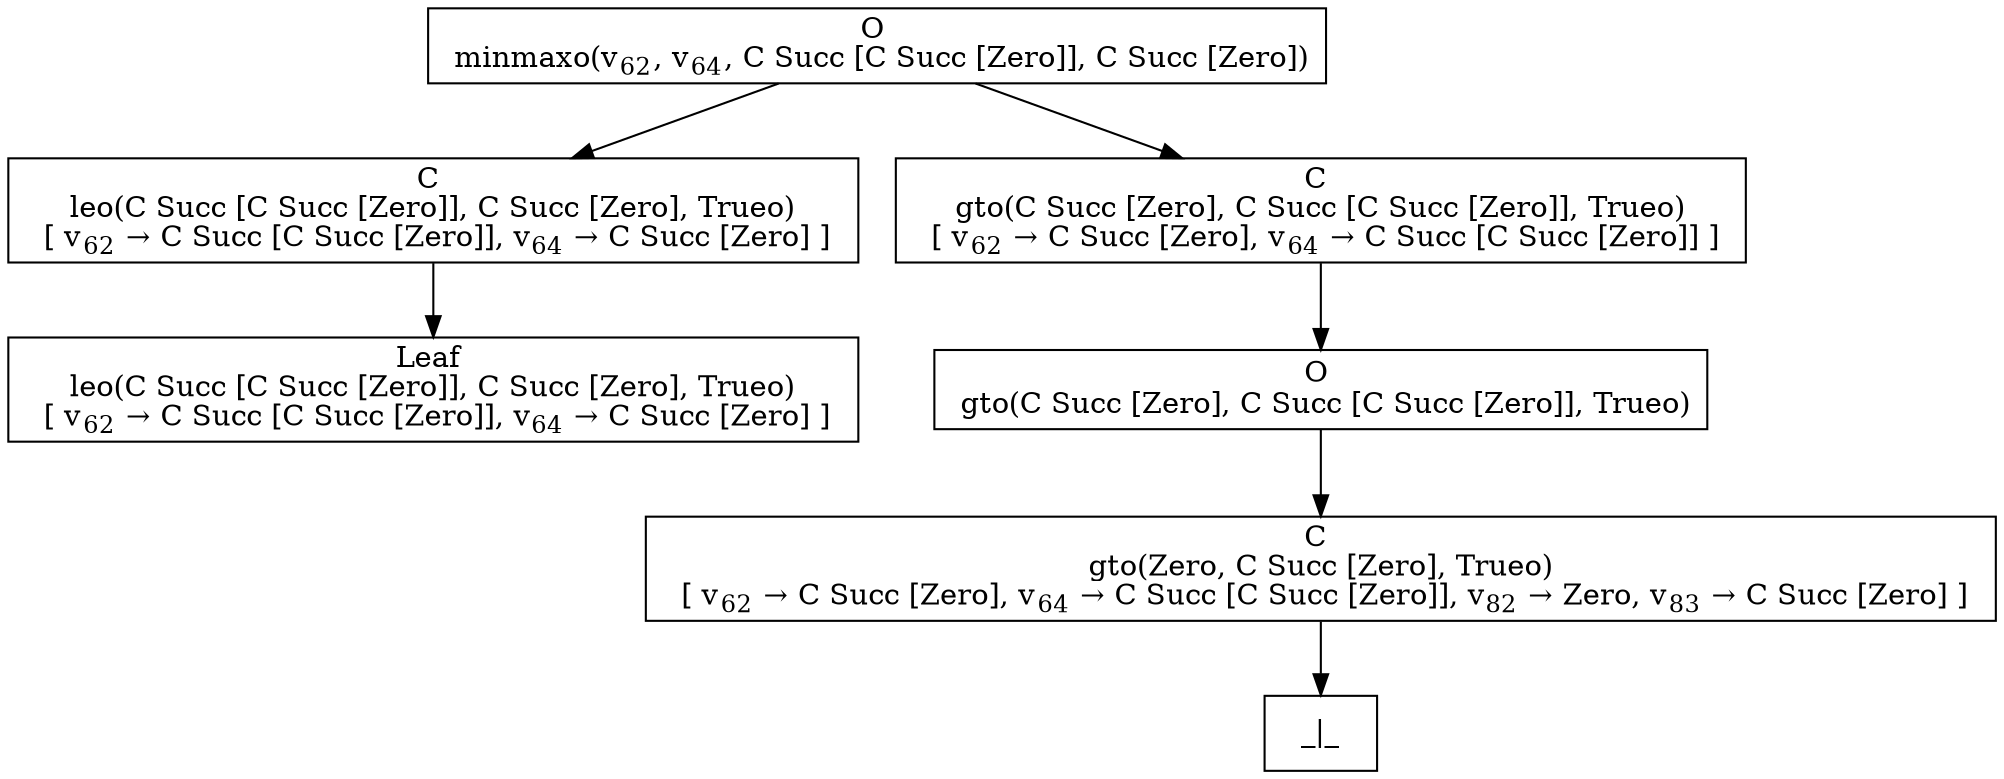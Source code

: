 digraph {
    graph [rankdir=TB
          ,bgcolor=transparent];
    node [shape=box
         ,fillcolor=white
         ,style=filled];
    0 [label=<O <BR/> minmaxo(v<SUB>62</SUB>, v<SUB>64</SUB>, C Succ [C Succ [Zero]], C Succ [Zero])>];
    1 [label=<C <BR/> leo(C Succ [C Succ [Zero]], C Succ [Zero], Trueo) <BR/>  [ v<SUB>62</SUB> &rarr; C Succ [C Succ [Zero]], v<SUB>64</SUB> &rarr; C Succ [Zero] ] >];
    2 [label=<C <BR/> gto(C Succ [Zero], C Succ [C Succ [Zero]], Trueo) <BR/>  [ v<SUB>62</SUB> &rarr; C Succ [Zero], v<SUB>64</SUB> &rarr; C Succ [C Succ [Zero]] ] >];
    3 [label=<Leaf <BR/> leo(C Succ [C Succ [Zero]], C Succ [Zero], Trueo) <BR/>  [ v<SUB>62</SUB> &rarr; C Succ [C Succ [Zero]], v<SUB>64</SUB> &rarr; C Succ [Zero] ] >];
    4 [label=<O <BR/> gto(C Succ [Zero], C Succ [C Succ [Zero]], Trueo)>];
    5 [label=<C <BR/> gto(Zero, C Succ [Zero], Trueo) <BR/>  [ v<SUB>62</SUB> &rarr; C Succ [Zero], v<SUB>64</SUB> &rarr; C Succ [C Succ [Zero]], v<SUB>82</SUB> &rarr; Zero, v<SUB>83</SUB> &rarr; C Succ [Zero] ] >];
    6 [label=<_|_>];
    0 -> 1 [label=""];
    0 -> 2 [label=""];
    1 -> 3 [label=""];
    2 -> 4 [label=""];
    4 -> 5 [label=""];
    5 -> 6 [label=""];
}